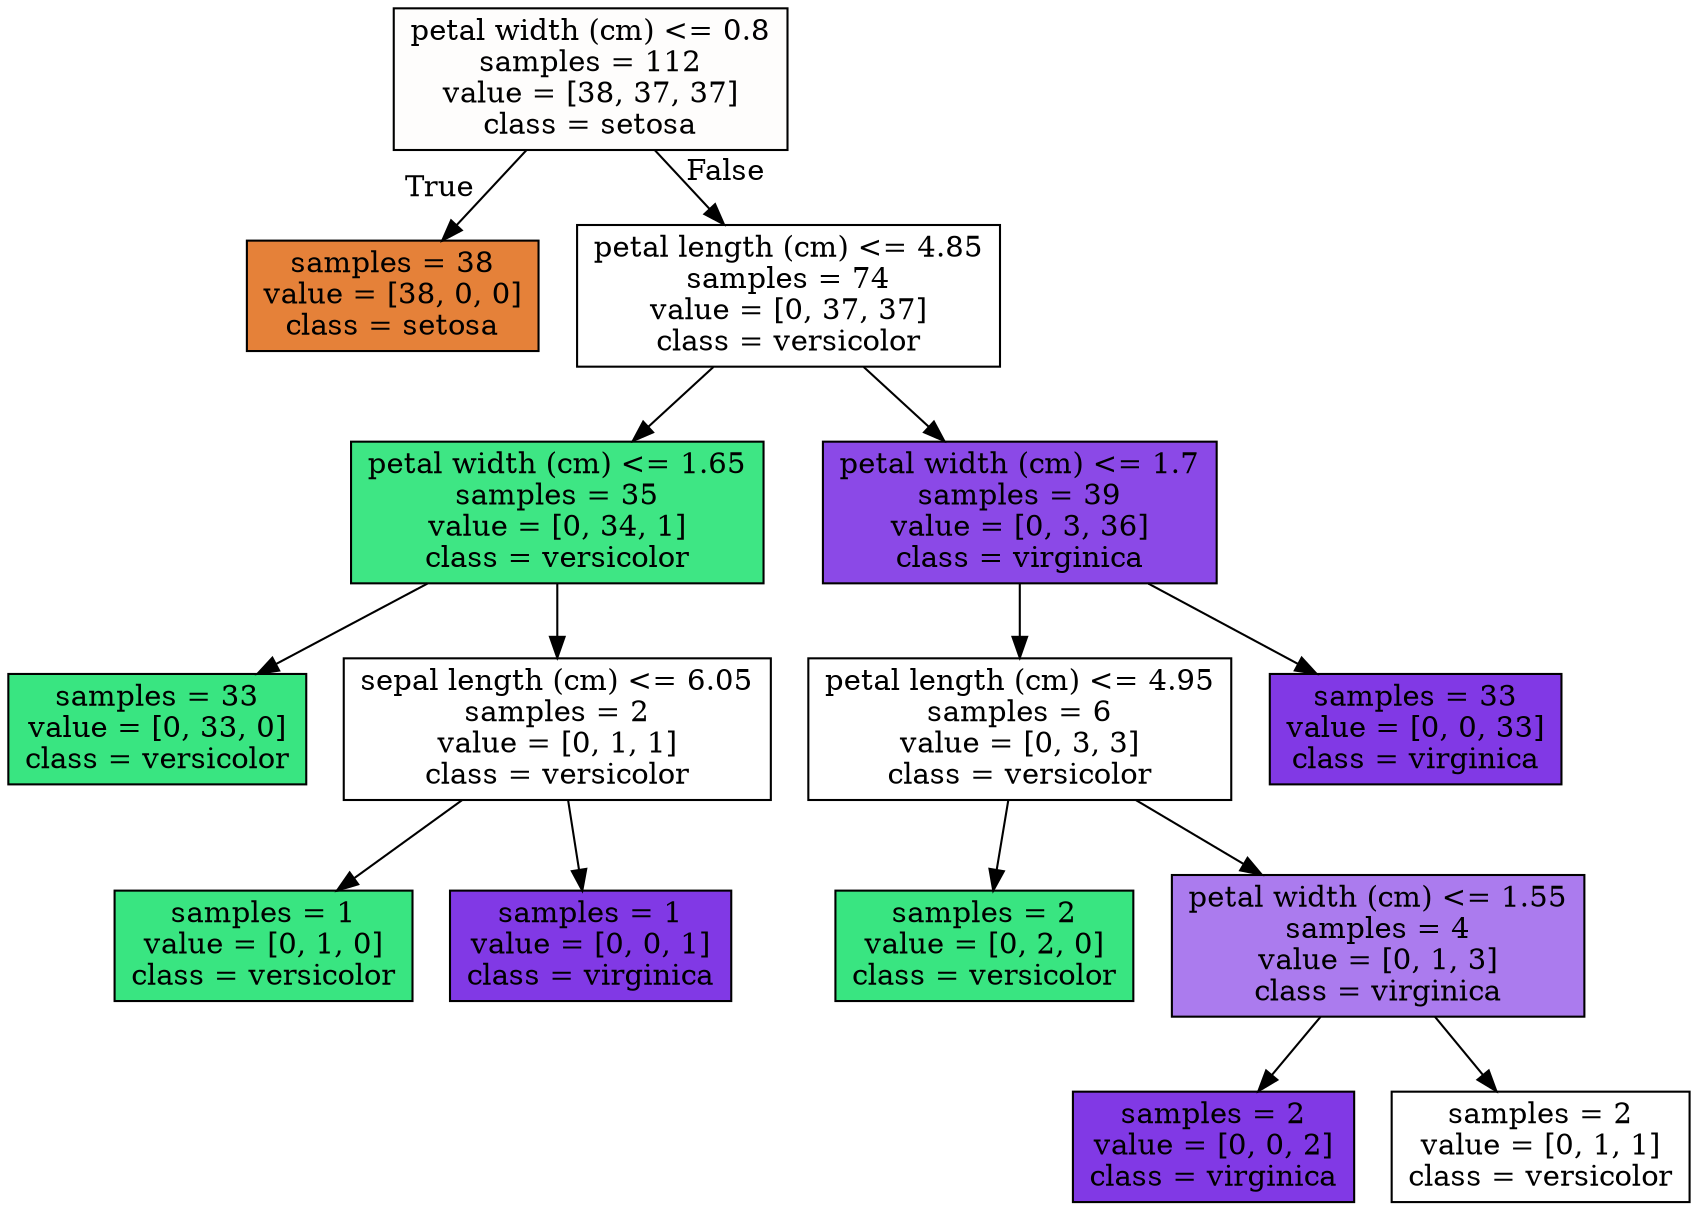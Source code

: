 digraph Tree {
node [shape=box, style="filled", color="black"] ;
0 [label="petal width (cm) <= 0.8\nsamples = 112\nvalue = [38, 37, 37]\nclass = setosa", fillcolor="#e5813903"] ;
1 [label="samples = 38\nvalue = [38, 0, 0]\nclass = setosa", fillcolor="#e58139ff"] ;
0 -> 1 [labeldistance=2.5, labelangle=45, headlabel="True"] ;
2 [label="petal length (cm) <= 4.85\nsamples = 74\nvalue = [0, 37, 37]\nclass = versicolor", fillcolor="#39e58100"] ;
0 -> 2 [labeldistance=2.5, labelangle=-45, headlabel="False"] ;
3 [label="petal width (cm) <= 1.65\nsamples = 35\nvalue = [0, 34, 1]\nclass = versicolor", fillcolor="#39e581f8"] ;
2 -> 3 ;
4 [label="samples = 33\nvalue = [0, 33, 0]\nclass = versicolor", fillcolor="#39e581ff"] ;
3 -> 4 ;
5 [label="sepal length (cm) <= 6.05\nsamples = 2\nvalue = [0, 1, 1]\nclass = versicolor", fillcolor="#39e58100"] ;
3 -> 5 ;
6 [label="samples = 1\nvalue = [0, 1, 0]\nclass = versicolor", fillcolor="#39e581ff"] ;
5 -> 6 ;
7 [label="samples = 1\nvalue = [0, 0, 1]\nclass = virginica", fillcolor="#8139e5ff"] ;
5 -> 7 ;
8 [label="petal width (cm) <= 1.7\nsamples = 39\nvalue = [0, 3, 36]\nclass = virginica", fillcolor="#8139e5ea"] ;
2 -> 8 ;
9 [label="petal length (cm) <= 4.95\nsamples = 6\nvalue = [0, 3, 3]\nclass = versicolor", fillcolor="#39e58100"] ;
8 -> 9 ;
10 [label="samples = 2\nvalue = [0, 2, 0]\nclass = versicolor", fillcolor="#39e581ff"] ;
9 -> 10 ;
11 [label="petal width (cm) <= 1.55\nsamples = 4\nvalue = [0, 1, 3]\nclass = virginica", fillcolor="#8139e5aa"] ;
9 -> 11 ;
12 [label="samples = 2\nvalue = [0, 0, 2]\nclass = virginica", fillcolor="#8139e5ff"] ;
11 -> 12 ;
13 [label="samples = 2\nvalue = [0, 1, 1]\nclass = versicolor", fillcolor="#39e58100"] ;
11 -> 13 ;
14 [label="samples = 33\nvalue = [0, 0, 33]\nclass = virginica", fillcolor="#8139e5ff"] ;
8 -> 14 ;
}